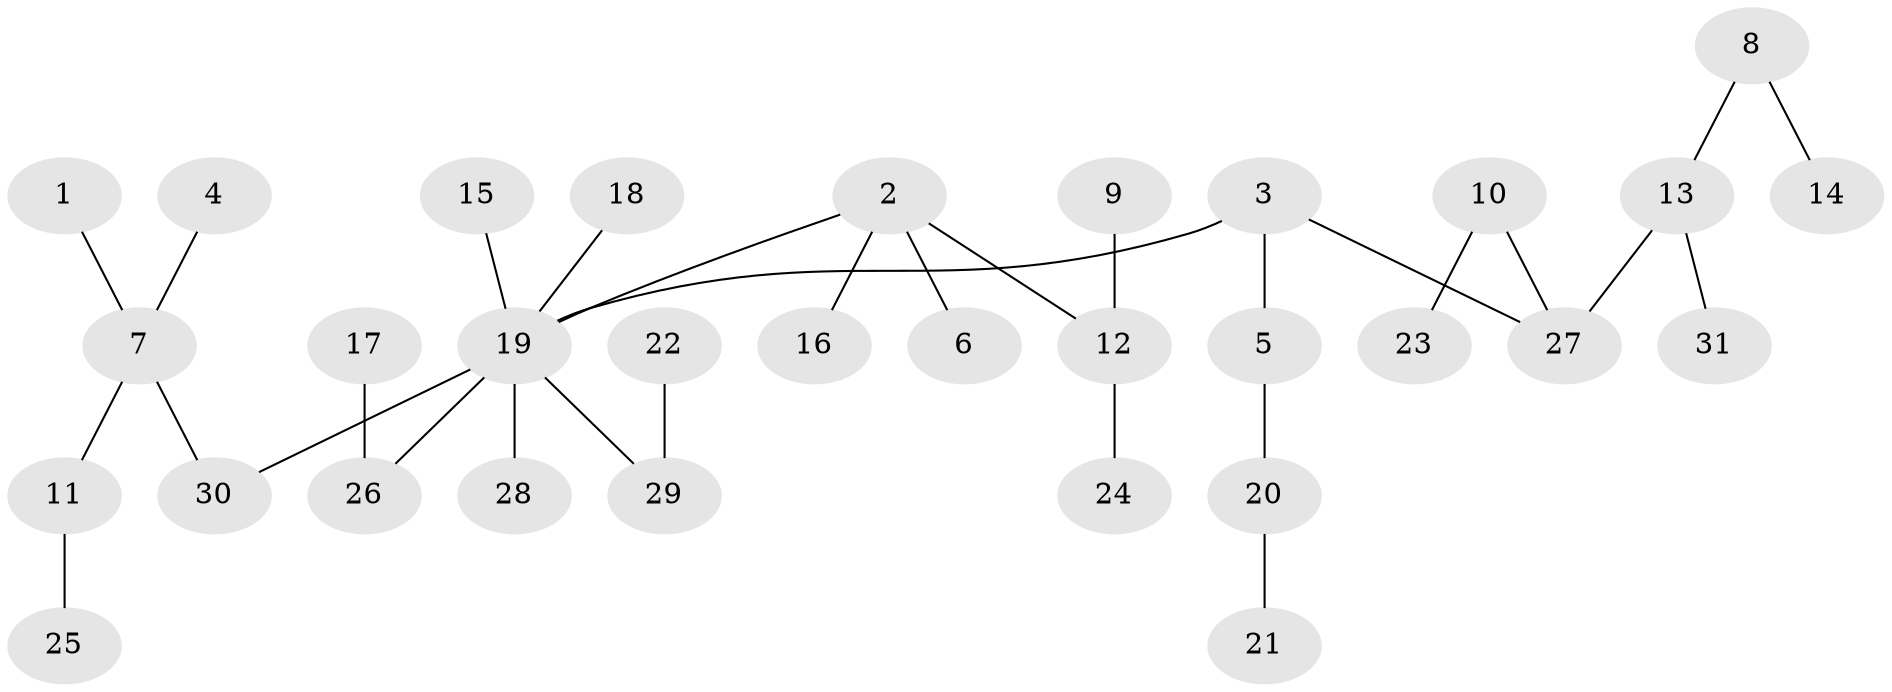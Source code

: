 // original degree distribution, {10: 0.016129032258064516, 1: 0.5161290322580645, 4: 0.08064516129032258, 5: 0.03225806451612903, 3: 0.0967741935483871, 2: 0.25806451612903225}
// Generated by graph-tools (version 1.1) at 2025/02/03/09/25 03:02:24]
// undirected, 31 vertices, 30 edges
graph export_dot {
graph [start="1"]
  node [color=gray90,style=filled];
  1;
  2;
  3;
  4;
  5;
  6;
  7;
  8;
  9;
  10;
  11;
  12;
  13;
  14;
  15;
  16;
  17;
  18;
  19;
  20;
  21;
  22;
  23;
  24;
  25;
  26;
  27;
  28;
  29;
  30;
  31;
  1 -- 7 [weight=1.0];
  2 -- 6 [weight=1.0];
  2 -- 12 [weight=1.0];
  2 -- 16 [weight=1.0];
  2 -- 19 [weight=1.0];
  3 -- 5 [weight=1.0];
  3 -- 19 [weight=1.0];
  3 -- 27 [weight=1.0];
  4 -- 7 [weight=1.0];
  5 -- 20 [weight=1.0];
  7 -- 11 [weight=1.0];
  7 -- 30 [weight=1.0];
  8 -- 13 [weight=1.0];
  8 -- 14 [weight=1.0];
  9 -- 12 [weight=1.0];
  10 -- 23 [weight=1.0];
  10 -- 27 [weight=1.0];
  11 -- 25 [weight=1.0];
  12 -- 24 [weight=1.0];
  13 -- 27 [weight=1.0];
  13 -- 31 [weight=1.0];
  15 -- 19 [weight=1.0];
  17 -- 26 [weight=1.0];
  18 -- 19 [weight=1.0];
  19 -- 26 [weight=1.0];
  19 -- 28 [weight=1.0];
  19 -- 29 [weight=1.0];
  19 -- 30 [weight=1.0];
  20 -- 21 [weight=1.0];
  22 -- 29 [weight=1.0];
}

